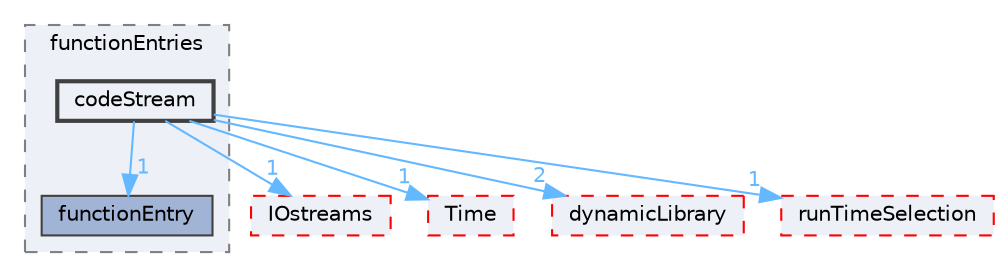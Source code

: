 digraph "src/OpenFOAM/db/dictionary/functionEntries/codeStream"
{
 // LATEX_PDF_SIZE
  bgcolor="transparent";
  edge [fontname=Helvetica,fontsize=10,labelfontname=Helvetica,labelfontsize=10];
  node [fontname=Helvetica,fontsize=10,shape=box,height=0.2,width=0.4];
  compound=true
  subgraph clusterdir_02d80f093374efbc333e223ddfd028a9 {
    graph [ bgcolor="#edf0f7", pencolor="grey50", label="functionEntries", fontname=Helvetica,fontsize=10 style="filled,dashed", URL="dir_02d80f093374efbc333e223ddfd028a9.html",tooltip=""]
  dir_93ae320f13f2b5009a9bc00443e35e66 [label="functionEntry", fillcolor="#a2b4d6", color="grey25", style="filled", URL="dir_93ae320f13f2b5009a9bc00443e35e66.html",tooltip=""];
  dir_c7f775f43d9f268c10ae507d667c76ad [label="codeStream", fillcolor="#edf0f7", color="grey25", style="filled,bold", URL="dir_c7f775f43d9f268c10ae507d667c76ad.html",tooltip=""];
  }
  dir_466e4f5b4cc1582939ab4ceba36098d8 [label="IOstreams", fillcolor="#edf0f7", color="red", style="filled,dashed", URL="dir_466e4f5b4cc1582939ab4ceba36098d8.html",tooltip=""];
  dir_ec5b63092fb55ef516ddf05b3841c89d [label="Time", fillcolor="#edf0f7", color="red", style="filled,dashed", URL="dir_ec5b63092fb55ef516ddf05b3841c89d.html",tooltip=""];
  dir_65d267bb6b65740acaf7d5fe4aebd101 [label="dynamicLibrary", fillcolor="#edf0f7", color="red", style="filled,dashed", URL="dir_65d267bb6b65740acaf7d5fe4aebd101.html",tooltip=""];
  dir_97107bb83a2a5bbfad7ddd584e3f301c [label="runTimeSelection", fillcolor="#edf0f7", color="red", style="filled,dashed", URL="dir_97107bb83a2a5bbfad7ddd584e3f301c.html",tooltip=""];
  dir_c7f775f43d9f268c10ae507d667c76ad->dir_466e4f5b4cc1582939ab4ceba36098d8 [headlabel="1", labeldistance=1.5 headhref="dir_000530_001967.html" href="dir_000530_001967.html" color="steelblue1" fontcolor="steelblue1"];
  dir_c7f775f43d9f268c10ae507d667c76ad->dir_65d267bb6b65740acaf7d5fe4aebd101 [headlabel="2", labeldistance=1.5 headhref="dir_000530_001084.html" href="dir_000530_001084.html" color="steelblue1" fontcolor="steelblue1"];
  dir_c7f775f43d9f268c10ae507d667c76ad->dir_93ae320f13f2b5009a9bc00443e35e66 [headlabel="1", labeldistance=1.5 headhref="dir_000530_001513.html" href="dir_000530_001513.html" color="steelblue1" fontcolor="steelblue1"];
  dir_c7f775f43d9f268c10ae507d667c76ad->dir_97107bb83a2a5bbfad7ddd584e3f301c [headlabel="1", labeldistance=1.5 headhref="dir_000530_003384.html" href="dir_000530_003384.html" color="steelblue1" fontcolor="steelblue1"];
  dir_c7f775f43d9f268c10ae507d667c76ad->dir_ec5b63092fb55ef516ddf05b3841c89d [headlabel="1", labeldistance=1.5 headhref="dir_000530_004036.html" href="dir_000530_004036.html" color="steelblue1" fontcolor="steelblue1"];
}
